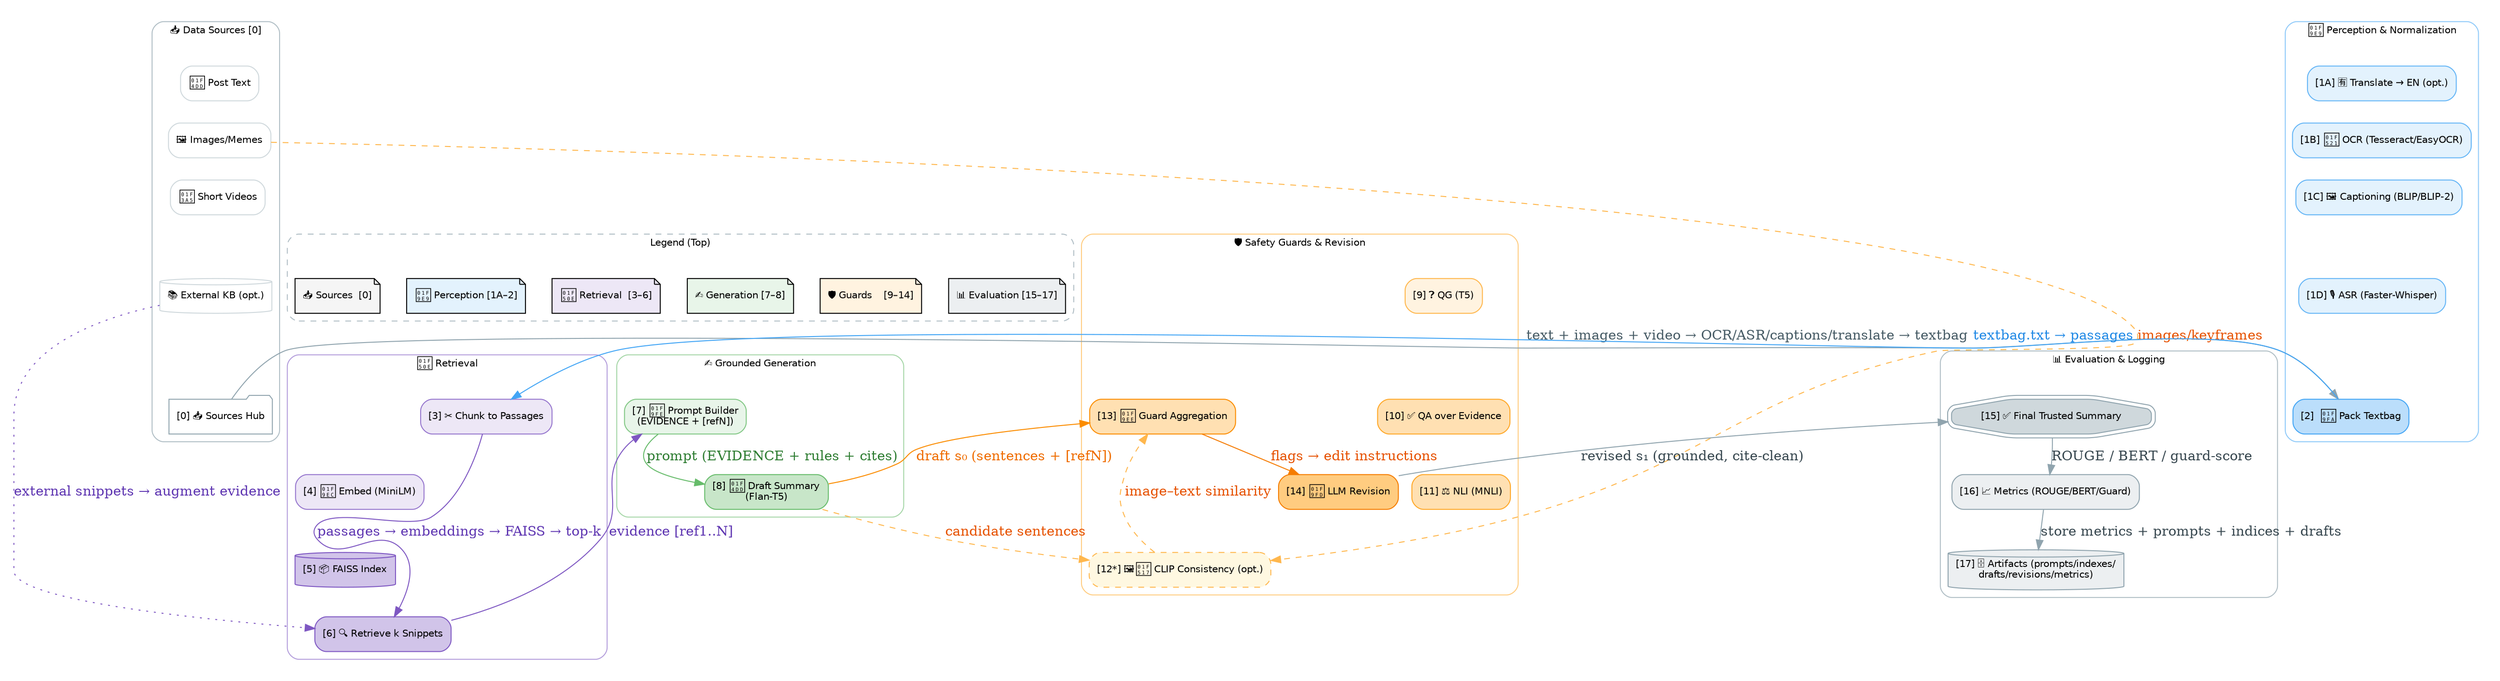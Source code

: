 digraph Idea1_RAG_Verify_Labeled_Min {
  graph [fontname="Helvetica", newrank=true, dpi=110, pad="0.2", nodesep="0.20", ranksep="0.30"];
  rankdir=TB;
  fontsize=10;
  fontname="Helvetica";
  node [shape=rect, fontsize=10, fontname="Helvetica", style="filled,rounded"];

  /* ================= Legend (TOP) ================= */
  subgraph cluster_legend {
    label="Legend (Top)";
    style="rounded,dashed"; color="#B0BEC5"; fillcolor="#FAFAFA";
    L1 [label="📥 Sources  [0]", shape=note, fillcolor="#F5F5F5"];
    L2 [label="🧩 Perception [1A–2]", shape=note, fillcolor="#E3F2FD"];
    L3 [label="🔎 Retrieval  [3–6]", shape=note, fillcolor="#EDE7F6"];
    L4 [label="✍️ Generation [7–8]", shape=note, fillcolor="#E8F5E9"];
    L5 [label="🛡️ Guards    [9–14]", shape=note, fillcolor="#FFF3E0"];
    L6 [label="📊 Evaluation [15–17]", shape=note, fillcolor="#ECEFF1"];
    { rank=source; L1; L2; L3; L4; L5; L6 }
    L1 -> L2 [style=invis, weight=50]; L2 -> L3 [style=invis, weight=50];
    L3 -> L4 [style=invis, weight=50]; L4 -> L5 [style=invis, weight=50];
    L5 -> L6 [style=invis, weight=50];
  }

  /* ================= Sources (collapsed hub) ================= */
  subgraph cluster_sources {
    label="📥 Data Sources [0]";
    style=rounded; color="#B0BEC5"; fillcolor="#F5F5F5";
    SRC [label="[0] 📥 Sources Hub", fillcolor="#FFFFFF", color="#90A4AE", shape=folder];
    T   [label="📝 Post Text",      fillcolor="#FFFFFF", color="#CFD8DC"];
    I   [label="🖼️ Images/Memes",   fillcolor="#FFFFFF", color="#CFD8DC"];
    V   [label="🎥 Short Videos",   fillcolor="#FFFFFF", color="#CFD8DC"];
    KB  [label="📚 External KB (opt.)", shape=cylinder, fillcolor="#FFFFFF", color="#CFD8DC"];
    T -> I [style=invis]; I -> V [style=invis]; V -> KB [style=invis]; KB -> SRC [style=invis];
  }

  /* ================= Perception ================= */
  subgraph cluster_perception {
    label="🧩 Perception & Normalization";
    style=rounded; color="#90CAF9"; fillcolor="#E3F2FD";
    TRN [label="[1A] 🈶 Translate → EN (opt.)",    fillcolor="#E3F2FD", color="#64B5F6"];
    OCR [label="[1B] 🔡 OCR (Tesseract/EasyOCR)",   fillcolor="#E3F2FD", color="#64B5F6"];
    CAP [label="[1C] 🖼️ Captioning (BLIP/BLIP-2)", fillcolor="#E3F2FD", color="#64B5F6"];
    ASR [label="[1D] 🎙️ ASR (Faster-Whisper)",     fillcolor="#E3F2FD", color="#64B5F6"];
    PK  [label="[2]  🧺 Pack Textbag",             fillcolor="#BBDEFB", color="#42A5F5"];
    TRN -> OCR [style=invis]; OCR -> CAP [style=invis]; CAP -> ASR [style=invis]; ASR -> PK [style=invis];
  }

  /* ================= Retrieval ================= */
  subgraph cluster_retrieval {
    label="🔎 Retrieval";
    style=rounded; color="#B39DDB"; fillcolor="#EDE7F6";
    CHK [label="[3] ✂️ Chunk to Passages",     fillcolor="#EDE7F6", color="#9575CD"];
    EMB [label="[4] 🧬 Embed (MiniLM)",        fillcolor="#EDE7F6", color="#9575CD"];
    IDX [label="[5] 📦 FAISS Index", shape=cylinder, fillcolor="#D1C4E9", color="#7E57C2"];
    RET [label="[6] 🔍 Retrieve k Snippets",   fillcolor="#D1C4E9", color="#7E57C2"];
    CHK -> EMB [style=invis]; EMB -> IDX [style=invis]; IDX -> RET [style=invis];
  }

  /* ================= Generation ================= */
  subgraph cluster_generation {
    label="✍️ Grounded Generation";
    style=rounded; color="#A5D6A7"; fillcolor="#E8F5E9";
    PR  [label="[7] 🧾 Prompt Builder\n(EVIDENCE + [refN])", fillcolor="#E8F5E9", color="#81C784"];
    GEN [label="[8] 📝 Draft Summary\n(Flan-T5)",            fillcolor="#C8E6C9", color="#66BB6A"];
    PR -> GEN [style=invis];
  }

  /* ================= Guards ================= */
  subgraph cluster_guards {
    label="🛡️ Safety Guards & Revision";
    style=rounded; color="#FFCC80"; fillcolor="#FFF3E0";
    QG  [label="[9] ❓ QG (T5)",                        fillcolor="#FFF3E0", color="#FFB74D"];
    QA  [label="[10] ✅ QA over Evidence",              fillcolor="#FFE0B2", color="#FFA726"];
    NLI [label="[11] ⚖️ NLI (MNLI)",                    fillcolor="#FFE0B2", color="#FFA726"];
    CLIP [label="[12*] 🖼️🔗 CLIP Consistency (opt.)",    fillcolor="#FFF8E1", color="#FFB74D", style="filled,rounded,dashed"];
    AGR [label="[13] 🧮 Guard Aggregation",             fillcolor="#FFE0B2", color="#FB8C00"];
    REV [label="[14] 🧽 LLM Revision",                  fillcolor="#FFCC80", color="#F57C00"];
    QG -> QA [style=invis]; QA -> NLI [style=invis]; NLI -> CLIP [style=invis]; CLIP -> AGR [style=invis]; AGR -> REV [style=invis];
  }

  /* ================= Evaluation ================= */
  subgraph cluster_eval {
    label="📊 Evaluation & Logging";
    style=rounded; color="#B0BEC5"; fillcolor="#ECEFF1";
    OUT [label="[15] ✅ Final Trusted Summary", shape=doubleoctagon, fillcolor="#CFD8DC", color="#90A4AE"];
    MET [label="[16] 📈 Metrics (ROUGE/BERT/Guard)", fillcolor="#ECEFF1", color="#90A4AE"];
    LOG [label="[17] 🗄️ Artifacts (prompts/indexes/\ndrafts/revisions/metrics)", shape=cylinder, fillcolor="#ECEFF1", color="#90A4AE"];
    OUT -> MET [style=invis]; MET -> LOG [style=invis];
  }

  /* ===== Align compact columns ===== */
  { rank=same; SRC; PK; CHK; PR; AGR; OUT }
  L3 -> SRC [style=invis, weight=100]; /* keep legend on top */

  /* ===== Main flow with concise labels ===== */
  SRC -> PK  [label="text + images + video → OCR/ASR/captions/translate → textbag", fontcolor="#455A64", color="#90A4AE"];
  PK  -> CHK [label="textbag.txt → passages", fontcolor="#1E88E5", color="#42A5F5"];
  CHK -> RET [label="passages → embeddings → FAISS → top-k", fontcolor="#5E35B1", color="#7E57C2"];
  RET -> PR  [label="evidence [ref1..N]", fontcolor="#5E35B1", color="#7E57C2"];
  PR  -> GEN [label="prompt (EVIDENCE + rules + cites)", fontcolor="#2E7D32", color="#66BB6A"];
  GEN -> AGR [label="draft s₀ (sentences + [refN])", fontcolor="#EF6C00", color="#FB8C00"];
  AGR -> REV [label="flags → edit instructions", fontcolor="#E65100", color="#F57C00"];
  REV -> OUT [label="revised s₁ (grounded, cite-clean)", fontcolor="#37474F", color="#90A4AE"];
  OUT -> MET [label="ROUGE / BERT / guard-score", fontcolor="#37474F", color="#90A4AE"];
  MET -> LOG [label="store metrics + prompts + indices + drafts", fontcolor="#37474F", color="#90A4AE"];

  /* ===== Minimal optional/context arrows (kept sparse) ===== */
  KB  -> RET  [style=dotted, color="#7E57C2", fontcolor="#5E35B1",
               label="external snippets → augment evidence"];
  I   -> CLIP [style=dashed, color="#FFB74D", fontcolor="#E65100",
               label="images/keyframes"];
  GEN -> CLIP [style=dashed, color="#FFB74D", fontcolor="#E65100",
               label="candidate sentences"];
  CLIP-> AGR  [style=dashed, color="#FFB74D", fontcolor="#E65100",
               label="image–text similarity"];
}
